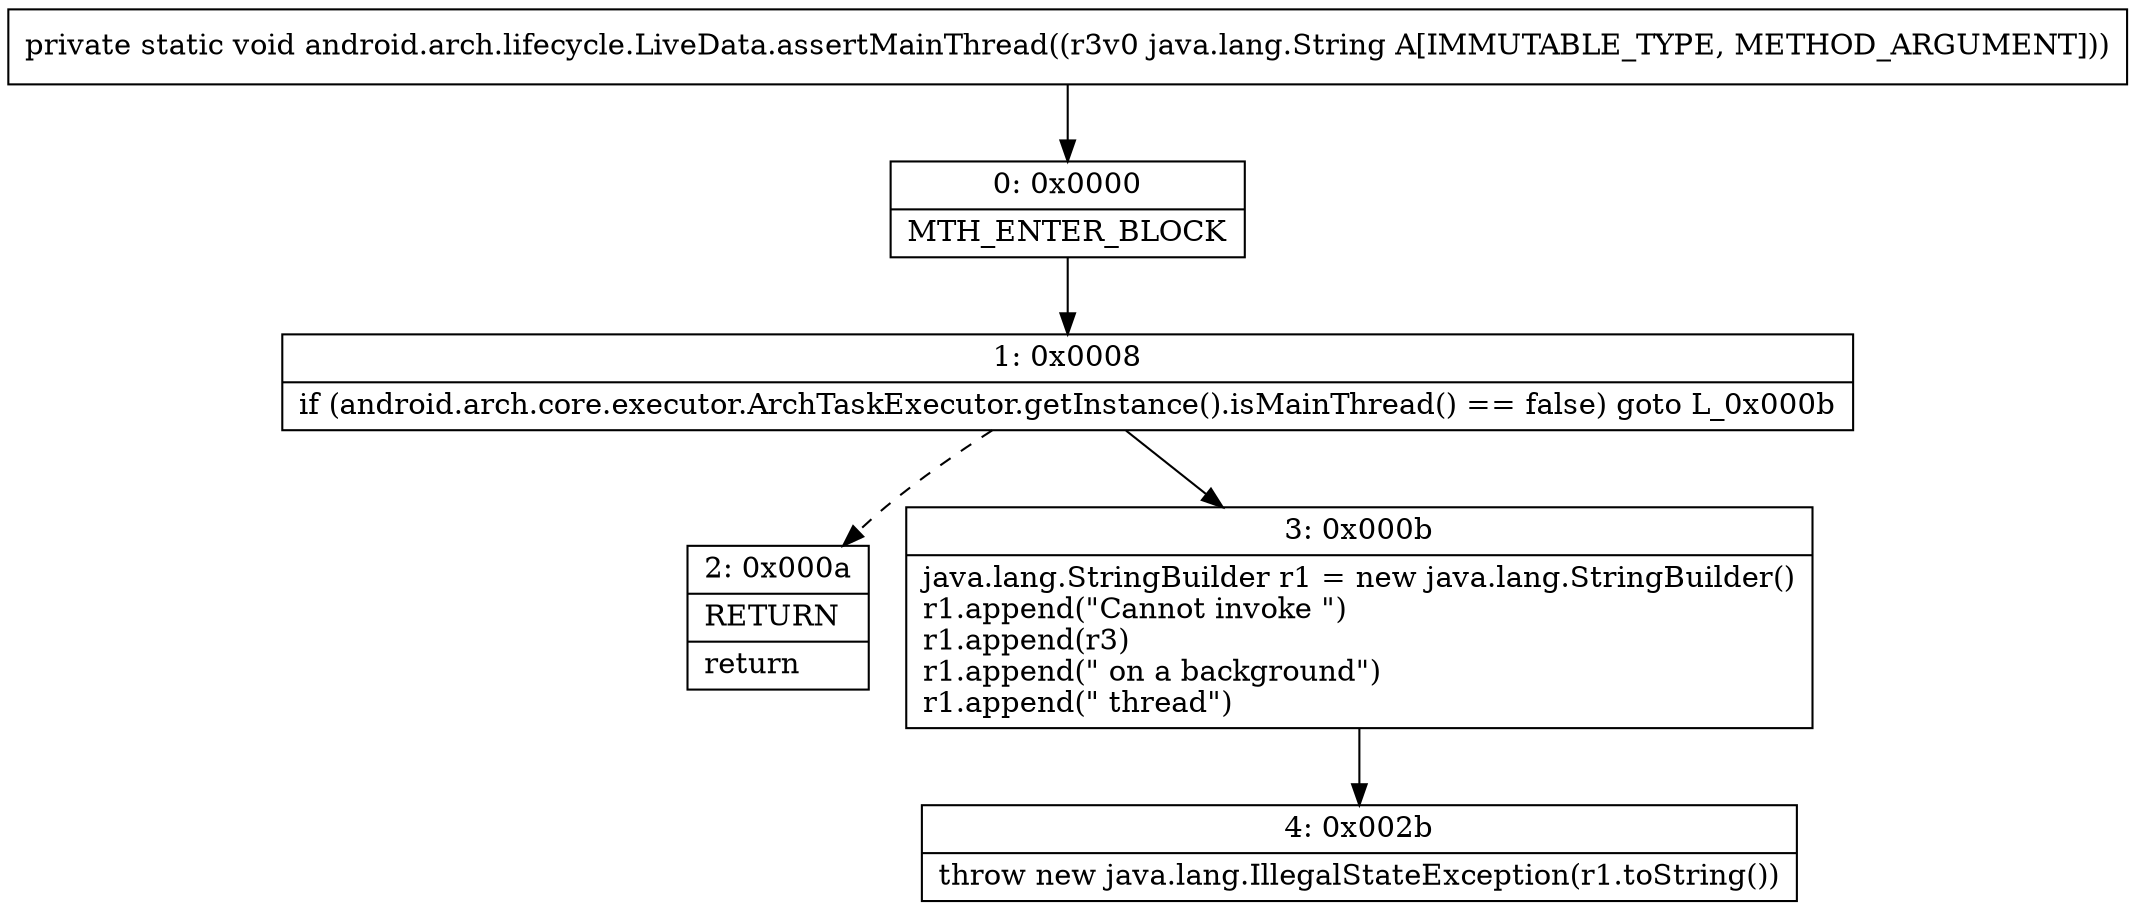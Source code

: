 digraph "CFG forandroid.arch.lifecycle.LiveData.assertMainThread(Ljava\/lang\/String;)V" {
Node_0 [shape=record,label="{0\:\ 0x0000|MTH_ENTER_BLOCK\l}"];
Node_1 [shape=record,label="{1\:\ 0x0008|if (android.arch.core.executor.ArchTaskExecutor.getInstance().isMainThread() == false) goto L_0x000b\l}"];
Node_2 [shape=record,label="{2\:\ 0x000a|RETURN\l|return\l}"];
Node_3 [shape=record,label="{3\:\ 0x000b|java.lang.StringBuilder r1 = new java.lang.StringBuilder()\lr1.append(\"Cannot invoke \")\lr1.append(r3)\lr1.append(\" on a background\")\lr1.append(\" thread\")\l}"];
Node_4 [shape=record,label="{4\:\ 0x002b|throw new java.lang.IllegalStateException(r1.toString())\l}"];
MethodNode[shape=record,label="{private static void android.arch.lifecycle.LiveData.assertMainThread((r3v0 java.lang.String A[IMMUTABLE_TYPE, METHOD_ARGUMENT])) }"];
MethodNode -> Node_0;
Node_0 -> Node_1;
Node_1 -> Node_2[style=dashed];
Node_1 -> Node_3;
Node_3 -> Node_4;
}

